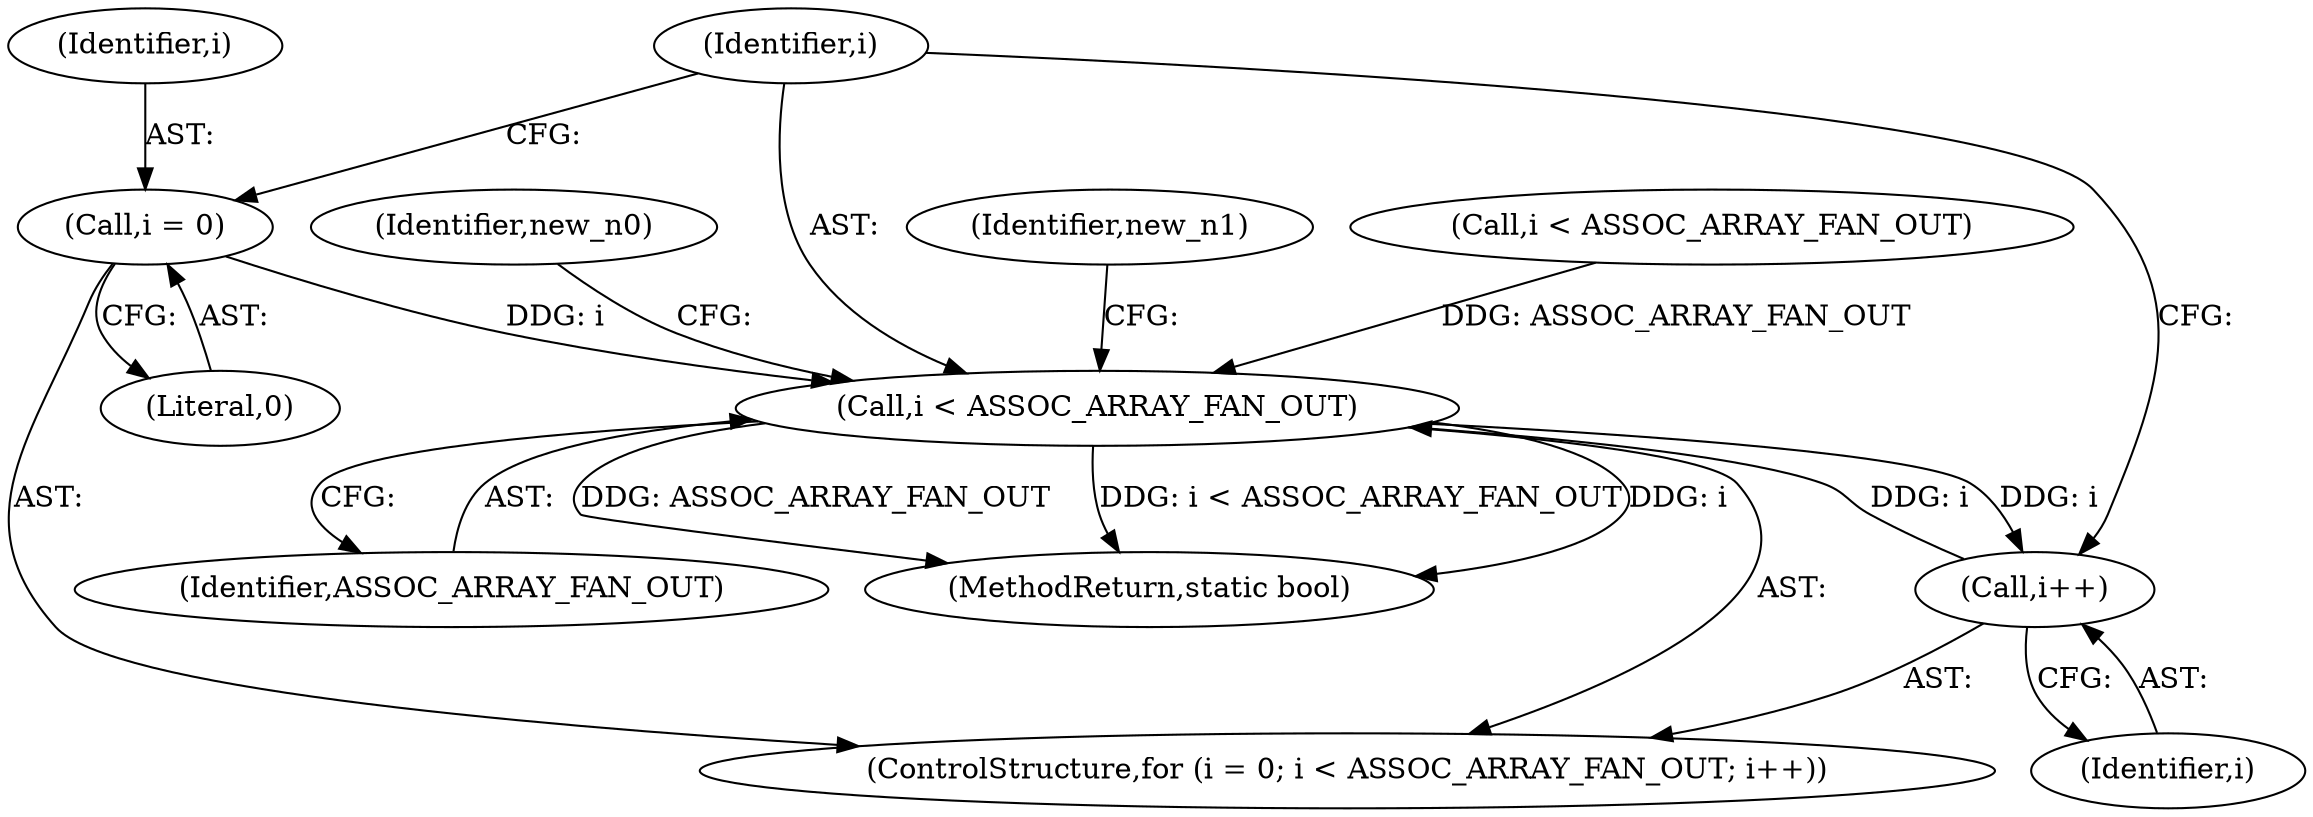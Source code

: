 digraph "1_linux_ea6789980fdaa610d7eb63602c746bf6ec70cd2b@del" {
"1000913" [label="(Call,i = 0)"];
"1000916" [label="(Call,i < ASSOC_ARRAY_FAN_OUT)"];
"1000919" [label="(Call,i++)"];
"1000920" [label="(Identifier,i)"];
"1000913" [label="(Call,i = 0)"];
"1000924" [label="(Identifier,new_n1)"];
"1000912" [label="(ControlStructure,for (i = 0; i < ASSOC_ARRAY_FAN_OUT; i++))"];
"1000915" [label="(Literal,0)"];
"1000918" [label="(Identifier,ASSOC_ARRAY_FAN_OUT)"];
"1000378" [label="(Call,i < ASSOC_ARRAY_FAN_OUT)"];
"1000935" [label="(Identifier,new_n0)"];
"1000914" [label="(Identifier,i)"];
"1000919" [label="(Call,i++)"];
"1001251" [label="(MethodReturn,static bool)"];
"1000917" [label="(Identifier,i)"];
"1000916" [label="(Call,i < ASSOC_ARRAY_FAN_OUT)"];
"1000913" -> "1000912"  [label="AST: "];
"1000913" -> "1000915"  [label="CFG: "];
"1000914" -> "1000913"  [label="AST: "];
"1000915" -> "1000913"  [label="AST: "];
"1000917" -> "1000913"  [label="CFG: "];
"1000913" -> "1000916"  [label="DDG: i"];
"1000916" -> "1000912"  [label="AST: "];
"1000916" -> "1000918"  [label="CFG: "];
"1000917" -> "1000916"  [label="AST: "];
"1000918" -> "1000916"  [label="AST: "];
"1000924" -> "1000916"  [label="CFG: "];
"1000935" -> "1000916"  [label="CFG: "];
"1000916" -> "1001251"  [label="DDG: ASSOC_ARRAY_FAN_OUT"];
"1000916" -> "1001251"  [label="DDG: i < ASSOC_ARRAY_FAN_OUT"];
"1000916" -> "1001251"  [label="DDG: i"];
"1000919" -> "1000916"  [label="DDG: i"];
"1000378" -> "1000916"  [label="DDG: ASSOC_ARRAY_FAN_OUT"];
"1000916" -> "1000919"  [label="DDG: i"];
"1000919" -> "1000912"  [label="AST: "];
"1000919" -> "1000920"  [label="CFG: "];
"1000920" -> "1000919"  [label="AST: "];
"1000917" -> "1000919"  [label="CFG: "];
}
